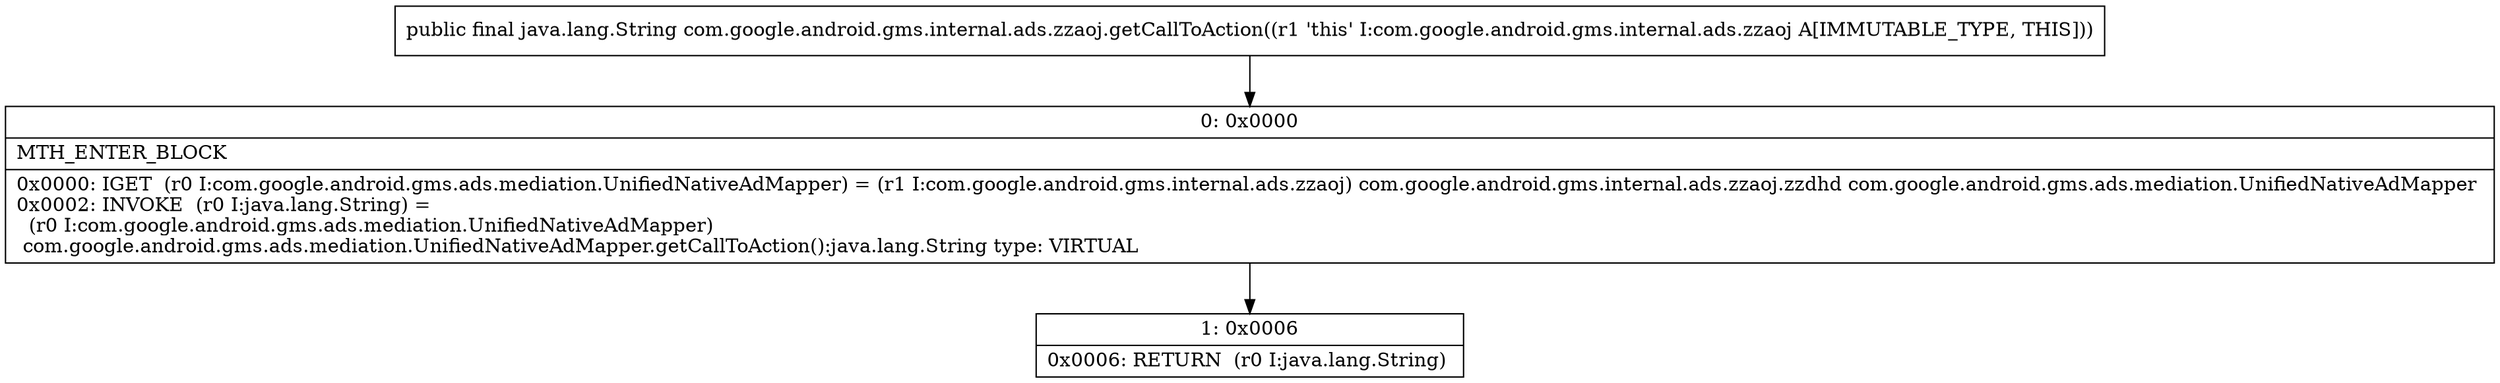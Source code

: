 digraph "CFG forcom.google.android.gms.internal.ads.zzaoj.getCallToAction()Ljava\/lang\/String;" {
Node_0 [shape=record,label="{0\:\ 0x0000|MTH_ENTER_BLOCK\l|0x0000: IGET  (r0 I:com.google.android.gms.ads.mediation.UnifiedNativeAdMapper) = (r1 I:com.google.android.gms.internal.ads.zzaoj) com.google.android.gms.internal.ads.zzaoj.zzdhd com.google.android.gms.ads.mediation.UnifiedNativeAdMapper \l0x0002: INVOKE  (r0 I:java.lang.String) = \l  (r0 I:com.google.android.gms.ads.mediation.UnifiedNativeAdMapper)\l com.google.android.gms.ads.mediation.UnifiedNativeAdMapper.getCallToAction():java.lang.String type: VIRTUAL \l}"];
Node_1 [shape=record,label="{1\:\ 0x0006|0x0006: RETURN  (r0 I:java.lang.String) \l}"];
MethodNode[shape=record,label="{public final java.lang.String com.google.android.gms.internal.ads.zzaoj.getCallToAction((r1 'this' I:com.google.android.gms.internal.ads.zzaoj A[IMMUTABLE_TYPE, THIS])) }"];
MethodNode -> Node_0;
Node_0 -> Node_1;
}

